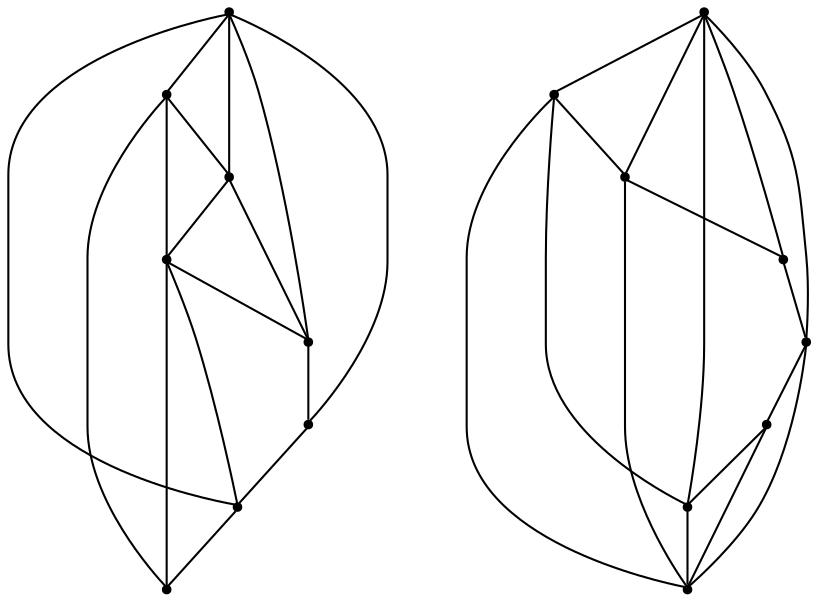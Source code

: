 graph {
  node [shape=point,comment="{\"directed\":false,\"doi\":\"10.1007/978-3-031-49275-4_13\",\"figure\":\"1 (3)\"}"]

  v0 [pos="1552.002415370102,1466.7775249721208"]
  v1 [pos="1501.1423004775347,1619.365569616507"]
  v2 [pos="1526.5713087149263,1517.639242107734"]
  v3 [pos="1475.7069969867912,1543.0709591086586"]
  v4 [pos="1450.2758903316155,1568.498733676004"]
  v5 [pos="1424.8467549173886,1593.9337254403051"]
  v6 [pos="1420.5982219657385,1745.8768960500622"]
  v7 [pos="1319.9884367188627,1797.9012495658128"]
  v8 [pos="1242.5761513671057,1847.6023015380786"]
  v9 [pos="1399.4114514266448,1492.2041231681558"]
  v10 [pos="1373.980344771469,1441.3446315998858"]
  v11 [pos="1242.5761513671057,1593.287802209643"]
  v12 [pos="1344.3026764055921,1720.441904285761"]
  v13 [pos="1318.8715697504167,1644.1472937779126"]
  v14 [pos="1242.5761513671057,1745.8768960500622"]
  v15 [pos="1140.851597569568,1695.0130805223823"]

  v0 -- v3 [id="-1",pos="1552.002415370102,1466.7775249721208 1552.00136616121,1530.3566108146078 1552.00136616121,1536.7118137448435 1549.8843805592112,1539.8914500143894 1547.7631981216446,1543.0710862839355 1543.5250300820794,1543.0710862839355 1538.2283692415149,1543.0710862839355 1475.7069969867912,1543.0709591086586 1475.7069969867912,1543.0709591086586 1475.7069969867912,1543.0709591086586"]
  v0 -- v1 [id="-2",pos="1552.002415370102,1466.7775249721208 1552.00136616121,1606.651221322456 1552.00136616121,1613.0062970774147 1548.821690922644,1616.1859333469608 1545.642015684078,1619.3655696165067 1539.286862042514,1619.3655696165067 1501.1423004775347,1619.365569616507"]
  v0 -- v10 [id="-3",pos="1552.002415370102,1466.7775249721208 1552.00136616121,1454.0579306979034 1552.00136616121,1447.7028549429444 1549.8843805592112,1444.5232186733986 1547.7673949572127,1441.3435824038527 1543.5292269176475,1441.3435824038527 1538.2283692415149,1441.3435824038527 1373.980344771469,1441.3446315998858 1373.980344771469,1441.3446315998858 1373.980344771469,1441.3446315998858"]
  v0 -- v2 [id="-4",pos="1552.002415370102,1466.7775249721208 1539.286862042514,1466.7764757760874 1532.9317084009504,1466.7764757760874 1529.7520331623844,1469.9561120456333 1526.5723579238183,1473.1315515310462 1526.5723579238183,1479.4908240701382 1526.5713087149263,1517.639242107734"]
  v2 -- v9 [id="-6",pos="1526.5713087149263,1517.639242107734 1526.5723579238183,1504.9238446176498 1526.5723579238183,1498.5645720785578 1524.4553723218198,1495.384935809012 1522.334189884253,1492.2052995394658 1518.0960218446878,1492.2052995394658 1512.7993610041233,1492.2052995394658 1399.4114514266448,1492.2041231681558 1399.4114514266448,1492.2041231681558 1399.4114514266448,1492.2041231681558"]
  v1 -- v3 [id="-7",pos="1501.1423004775347,1619.365569616507 1501.1391528508586,1555.7854345779863 1501.1391528508586,1549.4302316477506 1497.9594776122926,1546.2505953782047 1494.7798023737269,1543.0709591086586 1488.424648732163,1543.0709591086586 1475.7069969867912,1543.0709591086586"]
  v1 -- v4 [id="-9",pos="1501.1423004775347,1619.365569616507 1501.1391528508586,1581.218327950221 1501.1391528508586,1574.8590554111292 1499.0221672488601,1571.6836159257161 1496.9009848112935,1568.5039796561703 1492.662816771728,1568.5039796561703 1487.3661559311636,1568.5039796561703 1450.2758903316155,1568.498733676004 1450.2758903316155,1568.498733676004 1450.2758903316155,1568.498733676004"]
  v2 -- v3 [id="-10",pos="1526.5713087149263,1517.639242107734 1488.4204518965948,1517.6381929117006 1482.065298255031,1517.6381929117006 1478.885623016465,1520.8178291812467 1475.710144613467,1523.9974654507926 1475.710144613467,1530.3567379898846 1475.7069969867912,1543.0709591086586"]
  v3 -- v4 [id="-13",pos="1475.7069969867912,1543.0709591086586 1475.710144613467,1555.7853074027096 1475.710144613467,1562.1445799418016 1473.5889621759004,1565.3242162113474 1471.4677797383338,1568.5038524808936 1467.2296116987686,1568.5038524808936 1461.9329508582039,1568.5038524808936 1450.2758903316155,1568.498733676004 1450.2758903316155,1568.498733676004 1450.2758903316155,1568.498733676004"]
  v4 -- v2 [id="-19",pos="1450.2758903316155,1568.498733676004 1450.2769395405076,1530.3567379898846 1450.2769395405076,1523.9974654507926 1452.3981219780742,1520.8220259653797 1454.5193044156408,1517.6423896958338 1458.753275619638,1517.6423896958338 1464.0541332957707,1517.6423896958338 1526.5713087149263,1517.639242107734 1526.5713087149263,1517.639242107734 1526.5713087149263,1517.639242107734"]
  v5 -- v1 [id="-20",pos="1424.8467549173886,1593.9337254403051 1424.8437344675478,1606.646897363046 1424.8437344675478,1613.006169902138 1426.9649169051145,1616.1858061716841 1429.086099342681,1619.36544244123 1433.3200705466784,1619.36544244123 1441.800603461377,1619.36544244123 1501.1423004775347,1619.365569616507 1501.1423004775347,1619.365569616507 1501.1423004775347,1619.365569616507"]
  v5 -- v4 [id="-21",pos="1424.8467549173886,1593.9337254403051 1424.8437344675478,1581.2182007749443 1424.8437344675478,1574.8589282358523 1426.9649169051145,1571.6792919663064 1429.086099342681,1568.4996556967603 1433.3200705466784,1568.4996556967603 1438.620928222811,1568.4996556967603 1450.2758903316155,1568.498733676004 1450.2758903316155,1568.498733676004 1450.2758903316155,1568.498733676004"]
  v6 -- v11 [id="-22",pos="1420.5982219657385,1745.8768960500622 1425.0226722749499,1684.0583611513978 1403.4110039287987,1651.128485214179 1376.6566858897475,1627.8000883217635 1349.8982981919635,1604.4758882134813 1317.9931911425467,1590.753039974726 1242.5761513671057,1593.287802209643"]
  v6 -- v7 [id="-23",pos="1420.5982219657385,1745.8768960500622 1398.2644117540012,1770.9670202576103 1367.6220435032294,1787.8861647271672 1319.9884367188627,1797.9012495658128"]
  v6 -- v8 [id="-24",pos="1420.5982219657385,1745.8768960500622 1401.8608454821592,1824.4415534542516 1306.9124006513455,1853.3875366716964 1242.5761513671057,1847.6023015380786"]
  v9 -- v0 [id="-25",pos="1399.4114514266448,1492.2041231681558 1399.414599053321,1479.4908240701382 1399.414599053321,1473.1315515310462 1401.5315846553194,1469.9519152615003 1403.652767092886,1466.7722789919544 1407.8909351324514,1466.7722789919544 1413.191792808584,1466.7722789919544 1552.002415370102,1466.7775249721208 1552.002415370102,1466.7775249721208 1552.002415370102,1466.7775249721208"]
  v9 -- v10 [id="-26",pos="1399.4114514266448,1492.2041231681558 1399.414599053321,1454.0579306979034 1399.414599053321,1447.6986581588114 1396.234923814755,1444.5232186733986 1393.055248576189,1441.3435824038527 1386.695898099057,1441.3435824038527 1373.980344771469,1441.3446315998858"]
  v10 -- v4 [id="-29",pos="1373.980344771469,1441.3446315998858 1373.9813939803612,1555.7854345779863 1373.9813939803612,1562.1447071170783 1376.1025764179278,1565.3201466024911 1378.2237588554947,1568.4997828720373 1382.4577300594917,1568.4997828720373 1387.7585877356244,1568.4997828720373 1450.2758903316155,1568.498733676004 1450.2758903316155,1568.498733676004 1450.2758903316155,1568.498733676004"]
  v10 -- v5 [id="-31",pos="1373.980344771469,1441.3446315998858 1373.9813939803612,1581.218327950221 1373.9813939803612,1587.57340370518 1376.1025764179278,1590.753039974726 1378.2237588554947,1593.932676244272 1382.4577300594917,1593.932676244272 1387.7585877356244,1593.932676244272 1424.8467549173886,1593.9337254403051 1424.8467549173886,1593.9337254403051 1424.8467549173886,1593.9337254403051"]
  v12 -- v6 [id="-32",pos="1344.3026764055921,1720.441904285761 1371.7560537146055,1735.27845821692 1391.0548841322484,1742.9963442376359 1420.5982219657385,1745.8768960500622"]
  v12 -- v13 [id="-33",pos="1344.3026764055921,1720.441904285761 1335.475173289725,1685.1001810186133 1328.9115768149475,1663.8720838218844 1318.8715697504167,1644.1472937779126"]
  v13 -- v6 [id="-34",pos="1318.8715697504167,1644.1472937779126 1373.685453484395,1672.369172763307 1404.1778802462354,1702.8610986450426 1420.5982219657385,1745.8768960500622"]
  v7 -- v14 [id="-36",pos="1319.9884367188627,1797.9012495658128 1298.419404406778,1773.1007670510846 1277.574358024393,1758.0485556443602 1242.5761513671057,1745.8768960500622"]
  v13 -- v11 [id="-37",pos="1318.8715697504167,1644.1472937779126 1295.331296489697,1619.1030798452748 1275.2615200958849,1604.8218049662676 1242.5761513671057,1593.287802209643"]
  v14 -- v12 [id="-38",pos="1242.5761513671057,1745.8768960500622 1272.1735393556392,1727.9483296150445 1300.7364391708543,1720.2304435943286 1344.3026764055921,1720.441904285761"]
  v11 -- v14 [id="-40",pos="1242.5761513671057,1593.287802209643 1248.244581891741,1658.0837011001668 1248.6322168860277,1705.1739082281945 1242.5761513671057,1745.8768960500622"]
  v11 -- v15 [id="-41",pos="1242.5761513671057,1593.287802209643 1192.277363231767,1617.944513073994 1158.6970829065165,1649.5950057270104 1140.851597569568,1695.0130805223823"]
  v8 -- v14 [id="-42",pos="1242.5761513671057,1847.6023015380786 1244.7690933340446,1814.406661066251 1245.5400393102138,1783.9146080092385 1242.5761513671057,1745.8768960500622"]
  v15 -- v14 [id="-43",pos="1140.851597569568,1695.0130805223823 1169.119606097709,1705.561538471758 1199.9953438414323,1720.2262468101956 1242.5761513671057,1745.8768960500622"]
  v15 -- v8 [id="-44",pos="1140.851597569568,1695.0130805223823 1150.204086661949,1760.7571346887883 1181.4674593999587,1810.5477816435314 1242.5761513671057,1847.6023015380786"]
  v7 -- v12 [id="-35",pos="1319.9884367188627,1797.9012495658128 1334.3167194961047,1770.016766589662 1340.4928081534313,1750.7181726919312 1344.3026764055921,1720.441904285761"]
  v8 -- v7 [id="-39",pos="1242.5761513671057,1847.6023015380786 1276.4199738895052,1833.7011853551253 1299.5778582003984,1819.8033439355486 1319.9884367188627,1797.9012495658128"]
}